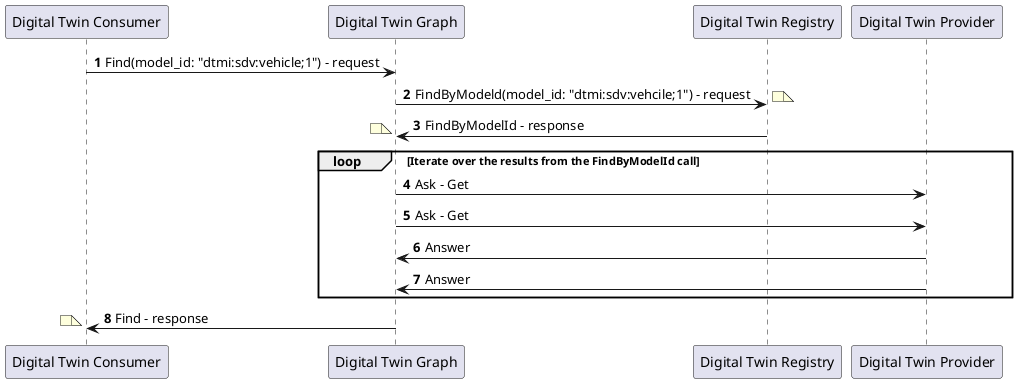 @startuml

autonumber

participant "Digital Twin Consumer" as CONSUMER
participant "Digital Twin Graph" as DIGITAL_TWIN_GRAPH
participant "Digital Twin Registry" as DIGITAL_TWIN_REGISTRY
participant "Digital Twin Provider" as PROVIDER

CONSUMER -> DIGITAL_TWIN_GRAPH: Find(model_id: "dtmi:sdv:vehicle;1") - request

DIGITAL_TWIN_GRAPH -> DIGITAL_TWIN_REGISTRY: FindByModeld(model_id: "dtmi:sdv:vehcile;1") - request
note right
end note
DIGITAL_TWIN_GRAPH <- DIGITAL_TWIN_REGISTRY: FindByModelId - response
note left
end note

loop Iterate over the results from the FindByModelId call
DIGITAL_TWIN_GRAPH -> PROVIDER: Ask - Get
DIGITAL_TWIN_GRAPH -> PROVIDER: Ask - Get
DIGITAL_TWIN_GRAPH <- PROVIDER: Answer
DIGITAL_TWIN_GRAPH <- PROVIDER: Answer
end

CONSUMER <- DIGITAL_TWIN_GRAPH: Find - response
note left
end note

@enduml

